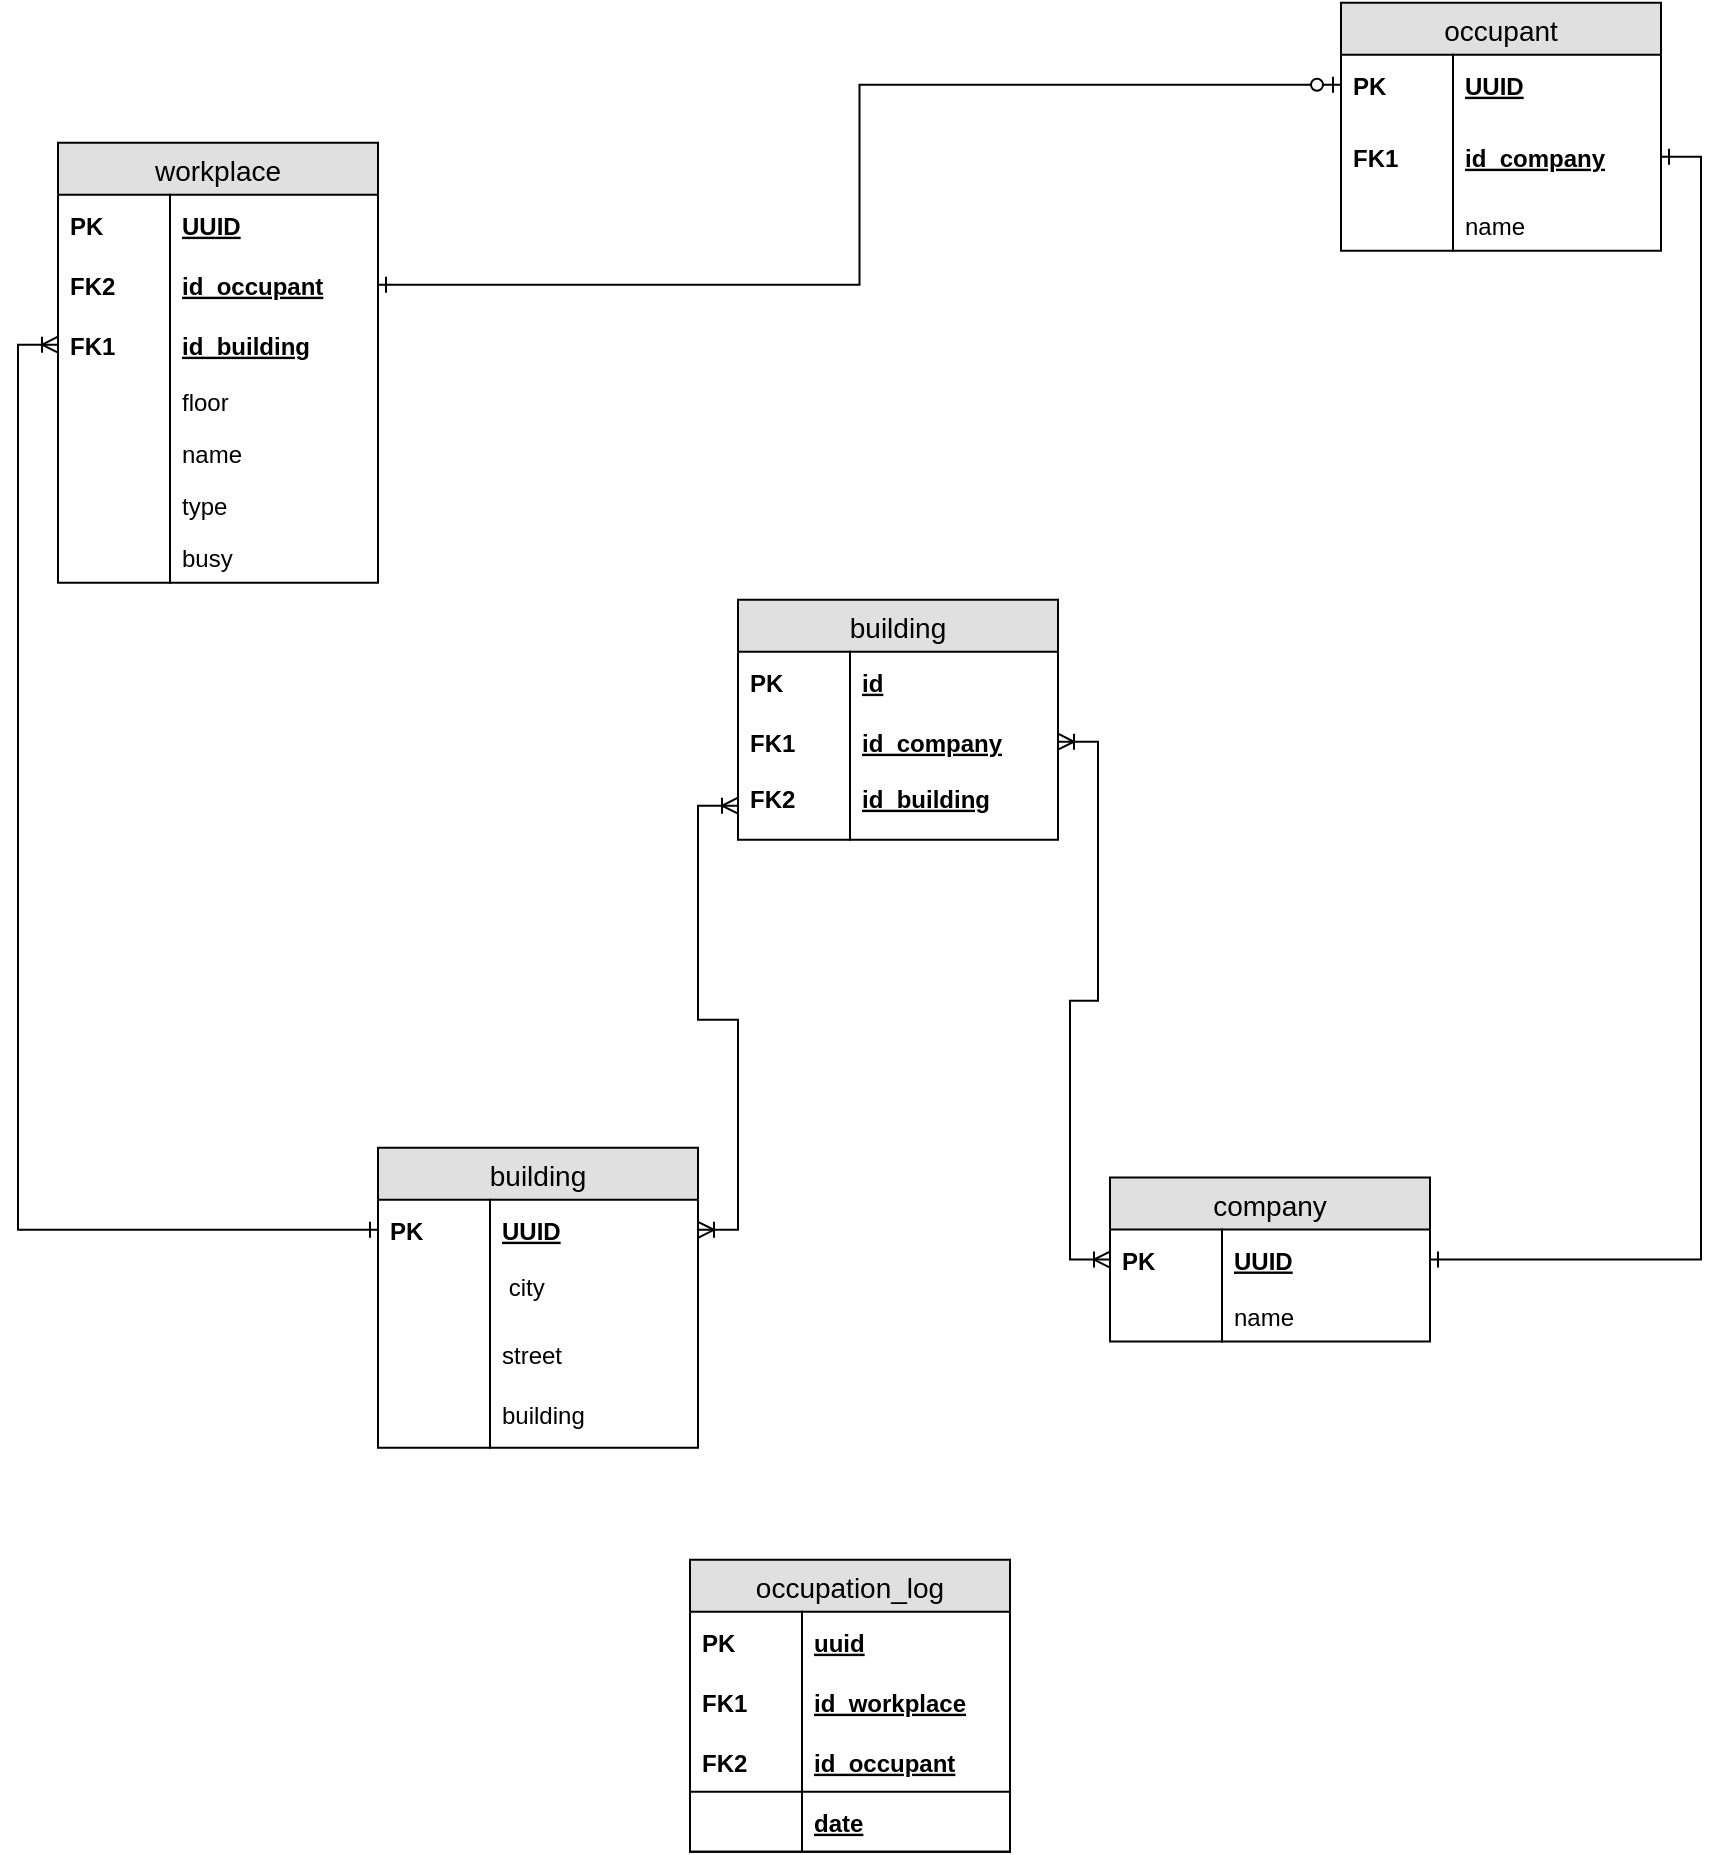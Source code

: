 <mxfile pages="1" version="11.2.2" type="github"><diagram name="Page-1" id="efa7a0a1-bf9b-a30e-e6df-94a7791c09e9"><mxGraphModel dx="984" dy="1058" grid="1" gridSize="10" guides="1" tooltips="1" connect="1" arrows="1" fold="1" page="1" pageScale="1" pageWidth="826" pageHeight="1169" background="#ffffff" math="0" shadow="0"><root><mxCell id="0"/><mxCell id="1" parent="0"/><mxCell id="v-_aELSgrAsVjUk6E0nn-134" value="company" style="swimlane;fontStyle=0;childLayout=stackLayout;horizontal=1;startSize=26;fillColor=#e0e0e0;horizontalStack=0;resizeParent=1;resizeParentMax=0;resizeLast=0;collapsible=1;marginBottom=0;swimlaneFillColor=#ffffff;align=center;fontSize=14;" parent="1" vertex="1"><mxGeometry x="686" y="598.765" width="160" height="82" as="geometry"/></mxCell><mxCell id="v-_aELSgrAsVjUk6E0nn-135" value="UUID" style="shape=partialRectangle;top=0;left=0;right=0;bottom=0;align=left;verticalAlign=middle;fillColor=none;spacingLeft=60;spacingRight=4;overflow=hidden;rotatable=0;points=[[0,0.5],[1,0.5]];portConstraint=eastwest;dropTarget=0;fontStyle=5;fontSize=12;" parent="v-_aELSgrAsVjUk6E0nn-134" vertex="1"><mxGeometry y="26" width="160" height="30" as="geometry"/></mxCell><mxCell id="v-_aELSgrAsVjUk6E0nn-136" value="PK" style="shape=partialRectangle;fontStyle=1;top=0;left=0;bottom=0;fillColor=none;align=left;verticalAlign=middle;spacingLeft=4;spacingRight=4;overflow=hidden;rotatable=0;points=[];portConstraint=eastwest;part=1;fontSize=12;" parent="v-_aELSgrAsVjUk6E0nn-135" vertex="1" connectable="0"><mxGeometry width="56" height="30" as="geometry"/></mxCell><mxCell id="v-_aELSgrAsVjUk6E0nn-139" value="name" style="shape=partialRectangle;top=0;left=0;right=0;bottom=0;align=left;verticalAlign=top;fillColor=none;spacingLeft=60;spacingRight=4;overflow=hidden;rotatable=0;points=[[0,0.5],[1,0.5]];portConstraint=eastwest;dropTarget=0;fontSize=12;" parent="v-_aELSgrAsVjUk6E0nn-134" vertex="1"><mxGeometry y="56" width="160" height="26" as="geometry"/></mxCell><mxCell id="v-_aELSgrAsVjUk6E0nn-140" value="" style="shape=partialRectangle;top=0;left=0;bottom=0;fillColor=none;align=left;verticalAlign=top;spacingLeft=4;spacingRight=4;overflow=hidden;rotatable=0;points=[];portConstraint=eastwest;part=1;fontSize=12;" parent="v-_aELSgrAsVjUk6E0nn-139" vertex="1" connectable="0"><mxGeometry width="56" height="26" as="geometry"/></mxCell><mxCell id="v-_aELSgrAsVjUk6E0nn-225" value="occupant" style="swimlane;fontStyle=0;childLayout=stackLayout;horizontal=1;startSize=26;fillColor=#e0e0e0;horizontalStack=0;resizeParent=1;resizeParentMax=0;resizeLast=0;collapsible=1;marginBottom=0;swimlaneFillColor=#ffffff;align=center;fontSize=14;" parent="1" vertex="1"><mxGeometry x="801.5" y="11.353" width="160" height="124" as="geometry"/></mxCell><mxCell id="v-_aELSgrAsVjUk6E0nn-226" value="UUID" style="shape=partialRectangle;top=0;left=0;right=0;bottom=0;align=left;verticalAlign=middle;fillColor=none;spacingLeft=60;spacingRight=4;overflow=hidden;rotatable=0;points=[[0,0.5],[1,0.5]];portConstraint=eastwest;dropTarget=0;fontStyle=5;fontSize=12;" parent="v-_aELSgrAsVjUk6E0nn-225" vertex="1"><mxGeometry y="26" width="160" height="30" as="geometry"/></mxCell><mxCell id="v-_aELSgrAsVjUk6E0nn-227" value="PK" style="shape=partialRectangle;fontStyle=1;top=0;left=0;bottom=0;fillColor=none;align=left;verticalAlign=middle;spacingLeft=4;spacingRight=4;overflow=hidden;rotatable=0;points=[];portConstraint=eastwest;part=1;fontSize=12;" parent="v-_aELSgrAsVjUk6E0nn-226" vertex="1" connectable="0"><mxGeometry width="56" height="30" as="geometry"/></mxCell><mxCell id="v-_aELSgrAsVjUk6E0nn-280" value="id_company" style="shape=partialRectangle;top=0;left=0;right=0;bottom=0;align=left;verticalAlign=middle;fillColor=none;spacingLeft=60;spacingRight=4;overflow=hidden;rotatable=0;points=[[0,0.5],[1,0.5]];portConstraint=eastwest;dropTarget=0;fontStyle=5;fontSize=12;" parent="v-_aELSgrAsVjUk6E0nn-225" vertex="1"><mxGeometry y="56" width="160" height="42" as="geometry"/></mxCell><mxCell id="v-_aELSgrAsVjUk6E0nn-281" value="FK1" style="shape=partialRectangle;fontStyle=1;top=0;left=0;bottom=0;fillColor=none;align=left;verticalAlign=middle;spacingLeft=4;spacingRight=4;overflow=hidden;rotatable=0;points=[];portConstraint=eastwest;part=1;fontSize=12;" parent="v-_aELSgrAsVjUk6E0nn-280" vertex="1" connectable="0"><mxGeometry width="56" height="42" as="geometry"/></mxCell><mxCell id="v-_aELSgrAsVjUk6E0nn-230" value="name" style="shape=partialRectangle;top=0;left=0;right=0;bottom=0;align=left;verticalAlign=top;fillColor=none;spacingLeft=60;spacingRight=4;overflow=hidden;rotatable=0;points=[[0,0.5],[1,0.5]];portConstraint=eastwest;dropTarget=0;fontSize=12;" parent="v-_aELSgrAsVjUk6E0nn-225" vertex="1"><mxGeometry y="98" width="160" height="26" as="geometry"/></mxCell><mxCell id="v-_aELSgrAsVjUk6E0nn-231" value="" style="shape=partialRectangle;top=0;left=0;bottom=0;fillColor=none;align=left;verticalAlign=top;spacingLeft=4;spacingRight=4;overflow=hidden;rotatable=0;points=[];portConstraint=eastwest;part=1;fontSize=12;" parent="v-_aELSgrAsVjUk6E0nn-230" vertex="1" connectable="0"><mxGeometry width="56" height="26" as="geometry"/></mxCell><mxCell id="v-_aELSgrAsVjUk6E0nn-232" value="occupation_log" style="swimlane;fontStyle=0;childLayout=stackLayout;horizontal=1;startSize=26;fillColor=#e0e0e0;horizontalStack=0;resizeParent=1;resizeParentMax=0;resizeLast=0;collapsible=1;marginBottom=0;swimlaneFillColor=#ffffff;align=center;fontSize=14;" parent="1" vertex="1"><mxGeometry x="476" y="789.853" width="160" height="146" as="geometry"/></mxCell><mxCell id="v-_aELSgrAsVjUk6E0nn-233" value="uuid" style="shape=partialRectangle;top=0;left=0;right=0;bottom=0;align=left;verticalAlign=middle;fillColor=none;spacingLeft=60;spacingRight=4;overflow=hidden;rotatable=0;points=[[0,0.5],[1,0.5]];portConstraint=eastwest;dropTarget=0;fontStyle=5;fontSize=12;" parent="v-_aELSgrAsVjUk6E0nn-232" vertex="1"><mxGeometry y="26" width="160" height="30" as="geometry"/></mxCell><mxCell id="v-_aELSgrAsVjUk6E0nn-234" value="PK" style="shape=partialRectangle;fontStyle=1;top=0;left=0;bottom=0;fillColor=none;align=left;verticalAlign=middle;spacingLeft=4;spacingRight=4;overflow=hidden;rotatable=0;points=[];portConstraint=eastwest;part=1;fontSize=12;" parent="v-_aELSgrAsVjUk6E0nn-233" vertex="1" connectable="0"><mxGeometry width="56" height="30" as="geometry"/></mxCell><mxCell id="v-_aELSgrAsVjUk6E0nn-235" value="id_workplace" style="shape=partialRectangle;top=0;left=0;right=0;bottom=0;align=left;verticalAlign=middle;fillColor=none;spacingLeft=60;spacingRight=4;overflow=hidden;rotatable=0;points=[[0,0.5],[1,0.5]];portConstraint=eastwest;dropTarget=0;fontStyle=5;fontSize=12;" parent="v-_aELSgrAsVjUk6E0nn-232" vertex="1"><mxGeometry y="56" width="160" height="30" as="geometry"/></mxCell><mxCell id="v-_aELSgrAsVjUk6E0nn-236" value="FK1" style="shape=partialRectangle;fontStyle=1;top=0;left=0;bottom=0;fillColor=none;align=left;verticalAlign=middle;spacingLeft=4;spacingRight=4;overflow=hidden;rotatable=0;points=[];portConstraint=eastwest;part=1;fontSize=12;" parent="v-_aELSgrAsVjUk6E0nn-235" vertex="1" connectable="0"><mxGeometry width="56" height="30" as="geometry"/></mxCell><mxCell id="v-_aELSgrAsVjUk6E0nn-268" value="id_occupant" style="shape=partialRectangle;top=0;left=0;right=0;bottom=1;align=left;verticalAlign=middle;fillColor=none;spacingLeft=60;spacingRight=4;overflow=hidden;rotatable=0;points=[[0,0.5],[1,0.5]];portConstraint=eastwest;dropTarget=0;fontStyle=5;fontSize=12;" parent="v-_aELSgrAsVjUk6E0nn-232" vertex="1"><mxGeometry y="86" width="160" height="30" as="geometry"/></mxCell><mxCell id="v-_aELSgrAsVjUk6E0nn-269" value="FK2" style="shape=partialRectangle;fontStyle=1;top=0;left=0;bottom=0;fillColor=none;align=left;verticalAlign=middle;spacingLeft=4;spacingRight=4;overflow=hidden;rotatable=0;points=[];portConstraint=eastwest;part=1;fontSize=12;" parent="v-_aELSgrAsVjUk6E0nn-268" vertex="1" connectable="0"><mxGeometry width="56" height="30" as="geometry"/></mxCell><mxCell id="v-_aELSgrAsVjUk6E0nn-277" value="date" style="shape=partialRectangle;top=0;left=0;right=0;bottom=1;align=left;verticalAlign=middle;fillColor=none;spacingLeft=60;spacingRight=4;overflow=hidden;rotatable=0;points=[[0,0.5],[1,0.5]];portConstraint=eastwest;dropTarget=0;fontStyle=5;fontSize=12;" parent="v-_aELSgrAsVjUk6E0nn-232" vertex="1"><mxGeometry y="116" width="160" height="30" as="geometry"/></mxCell><mxCell id="v-_aELSgrAsVjUk6E0nn-278" value="" style="shape=partialRectangle;fontStyle=1;top=0;left=0;bottom=0;fillColor=none;align=left;verticalAlign=middle;spacingLeft=4;spacingRight=4;overflow=hidden;rotatable=0;points=[];portConstraint=eastwest;part=1;fontSize=12;" parent="v-_aELSgrAsVjUk6E0nn-277" vertex="1" connectable="0"><mxGeometry width="56" height="30" as="geometry"/></mxCell><mxCell id="v-_aELSgrAsVjUk6E0nn-239" value="workplace" style="swimlane;fontStyle=0;childLayout=stackLayout;horizontal=1;startSize=26;fillColor=#e0e0e0;horizontalStack=0;resizeParent=1;resizeParentMax=0;resizeLast=0;collapsible=1;marginBottom=0;swimlaneFillColor=#ffffff;align=center;fontSize=14;" parent="1" vertex="1"><mxGeometry x="160" y="81.353" width="160" height="220" as="geometry"/></mxCell><mxCell id="v-_aELSgrAsVjUk6E0nn-240" value="UUID" style="shape=partialRectangle;top=0;left=0;right=0;bottom=0;align=left;verticalAlign=middle;fillColor=none;spacingLeft=60;spacingRight=4;overflow=hidden;rotatable=0;points=[[0,0.5],[1,0.5]];portConstraint=eastwest;dropTarget=0;fontStyle=5;fontSize=12;" parent="v-_aELSgrAsVjUk6E0nn-239" vertex="1"><mxGeometry y="26" width="160" height="30" as="geometry"/></mxCell><mxCell id="v-_aELSgrAsVjUk6E0nn-241" value="PK" style="shape=partialRectangle;fontStyle=1;top=0;left=0;bottom=0;fillColor=none;align=left;verticalAlign=middle;spacingLeft=4;spacingRight=4;overflow=hidden;rotatable=0;points=[];portConstraint=eastwest;part=1;fontSize=12;" parent="v-_aELSgrAsVjUk6E0nn-240" vertex="1" connectable="0"><mxGeometry width="56" height="30" as="geometry"/></mxCell><mxCell id="J4veTTMNIJ62vQhjHKyj-23" value="id_occupant" style="shape=partialRectangle;top=0;left=0;right=0;bottom=0;align=left;verticalAlign=middle;fillColor=none;spacingLeft=60;spacingRight=4;overflow=hidden;rotatable=0;points=[[0,0.5],[1,0.5]];portConstraint=eastwest;dropTarget=0;fontStyle=5;fontSize=12;" parent="v-_aELSgrAsVjUk6E0nn-239" vertex="1"><mxGeometry y="56" width="160" height="30" as="geometry"/></mxCell><mxCell id="J4veTTMNIJ62vQhjHKyj-24" value="FK2" style="shape=partialRectangle;fontStyle=1;top=0;left=0;bottom=0;fillColor=none;align=left;verticalAlign=middle;spacingLeft=4;spacingRight=4;overflow=hidden;rotatable=0;points=[];portConstraint=eastwest;part=1;fontSize=12;" parent="J4veTTMNIJ62vQhjHKyj-23" vertex="1" connectable="0"><mxGeometry width="56" height="30" as="geometry"/></mxCell><mxCell id="v-_aELSgrAsVjUk6E0nn-242" value="id_building" style="shape=partialRectangle;top=0;left=0;right=0;bottom=0;align=left;verticalAlign=middle;fillColor=none;spacingLeft=60;spacingRight=4;overflow=hidden;rotatable=0;points=[[0,0.5],[1,0.5]];portConstraint=eastwest;dropTarget=0;fontStyle=5;fontSize=12;" parent="v-_aELSgrAsVjUk6E0nn-239" vertex="1"><mxGeometry y="86" width="160" height="30" as="geometry"/></mxCell><mxCell id="v-_aELSgrAsVjUk6E0nn-243" value="FK1" style="shape=partialRectangle;fontStyle=1;top=0;left=0;bottom=0;fillColor=none;align=left;verticalAlign=middle;spacingLeft=4;spacingRight=4;overflow=hidden;rotatable=0;points=[];portConstraint=eastwest;part=1;fontSize=12;" parent="v-_aELSgrAsVjUk6E0nn-242" vertex="1" connectable="0"><mxGeometry width="56" height="30" as="geometry"/></mxCell><mxCell id="v-_aELSgrAsVjUk6E0nn-266" value="floor" style="shape=partialRectangle;top=0;left=0;right=0;bottom=0;align=left;verticalAlign=top;fillColor=none;spacingLeft=60;spacingRight=4;overflow=hidden;rotatable=0;points=[[0,0.5],[1,0.5]];portConstraint=eastwest;dropTarget=0;fontSize=12;" parent="v-_aELSgrAsVjUk6E0nn-239" vertex="1"><mxGeometry y="116" width="160" height="26" as="geometry"/></mxCell><mxCell id="v-_aELSgrAsVjUk6E0nn-267" value="" style="shape=partialRectangle;top=0;left=0;bottom=0;fillColor=none;align=left;verticalAlign=top;spacingLeft=4;spacingRight=4;overflow=hidden;rotatable=0;points=[];portConstraint=eastwest;part=1;fontSize=12;" parent="v-_aELSgrAsVjUk6E0nn-266" vertex="1" connectable="0"><mxGeometry width="56" height="26" as="geometry"/></mxCell><mxCell id="v-_aELSgrAsVjUk6E0nn-244" value="name" style="shape=partialRectangle;top=0;left=0;right=0;bottom=0;align=left;verticalAlign=top;fillColor=none;spacingLeft=60;spacingRight=4;overflow=hidden;rotatable=0;points=[[0,0.5],[1,0.5]];portConstraint=eastwest;dropTarget=0;fontSize=12;" parent="v-_aELSgrAsVjUk6E0nn-239" vertex="1"><mxGeometry y="142" width="160" height="26" as="geometry"/></mxCell><mxCell id="v-_aELSgrAsVjUk6E0nn-245" value="" style="shape=partialRectangle;top=0;left=0;bottom=0;fillColor=none;align=left;verticalAlign=top;spacingLeft=4;spacingRight=4;overflow=hidden;rotatable=0;points=[];portConstraint=eastwest;part=1;fontSize=12;" parent="v-_aELSgrAsVjUk6E0nn-244" vertex="1" connectable="0"><mxGeometry width="56" height="26" as="geometry"/></mxCell><mxCell id="v-_aELSgrAsVjUk6E0nn-264" value="type" style="shape=partialRectangle;top=0;left=0;right=0;bottom=0;align=left;verticalAlign=top;fillColor=none;spacingLeft=60;spacingRight=4;overflow=hidden;rotatable=0;points=[[0,0.5],[1,0.5]];portConstraint=eastwest;dropTarget=0;fontSize=12;" parent="v-_aELSgrAsVjUk6E0nn-239" vertex="1"><mxGeometry y="168" width="160" height="26" as="geometry"/></mxCell><mxCell id="v-_aELSgrAsVjUk6E0nn-265" value="" style="shape=partialRectangle;top=0;left=0;bottom=0;fillColor=none;align=left;verticalAlign=top;spacingLeft=4;spacingRight=4;overflow=hidden;rotatable=0;points=[];portConstraint=eastwest;part=1;fontSize=12;" parent="v-_aELSgrAsVjUk6E0nn-264" vertex="1" connectable="0"><mxGeometry width="56" height="26" as="geometry"/></mxCell><mxCell id="J4veTTMNIJ62vQhjHKyj-1" value="busy" style="shape=partialRectangle;top=0;left=0;right=0;bottom=0;align=left;verticalAlign=top;fillColor=none;spacingLeft=60;spacingRight=4;overflow=hidden;rotatable=0;points=[[0,0.5],[1,0.5]];portConstraint=eastwest;dropTarget=0;fontSize=12;" parent="v-_aELSgrAsVjUk6E0nn-239" vertex="1"><mxGeometry y="194" width="160" height="26" as="geometry"/></mxCell><mxCell id="J4veTTMNIJ62vQhjHKyj-2" value="" style="shape=partialRectangle;top=0;left=0;bottom=0;fillColor=none;align=left;verticalAlign=top;spacingLeft=4;spacingRight=4;overflow=hidden;rotatable=0;points=[];portConstraint=eastwest;part=1;fontSize=12;" parent="J4veTTMNIJ62vQhjHKyj-1" vertex="1" connectable="0"><mxGeometry width="56" height="26" as="geometry"/></mxCell><mxCell id="v-_aELSgrAsVjUk6E0nn-246" value="building" style="swimlane;fontStyle=0;childLayout=stackLayout;horizontal=1;startSize=26;fillColor=#e0e0e0;horizontalStack=0;resizeParent=1;resizeParentMax=0;resizeLast=0;collapsible=1;marginBottom=0;swimlaneFillColor=#ffffff;align=center;fontSize=14;" parent="1" vertex="1"><mxGeometry x="320" y="583.853" width="160" height="150" as="geometry"/></mxCell><mxCell id="v-_aELSgrAsVjUk6E0nn-247" value="UUID" style="shape=partialRectangle;top=0;left=0;right=0;bottom=0;align=left;verticalAlign=middle;fillColor=none;spacingLeft=60;spacingRight=4;overflow=hidden;rotatable=0;points=[[0,0.5],[1,0.5]];portConstraint=eastwest;dropTarget=0;fontStyle=5;fontSize=12;" parent="v-_aELSgrAsVjUk6E0nn-246" vertex="1"><mxGeometry y="26" width="160" height="30" as="geometry"/></mxCell><mxCell id="v-_aELSgrAsVjUk6E0nn-248" value="PK" style="shape=partialRectangle;fontStyle=1;top=0;left=0;bottom=0;fillColor=none;align=left;verticalAlign=middle;spacingLeft=4;spacingRight=4;overflow=hidden;rotatable=0;points=[];portConstraint=eastwest;part=1;fontSize=12;" parent="v-_aELSgrAsVjUk6E0nn-247" vertex="1" connectable="0"><mxGeometry width="56" height="30" as="geometry"/></mxCell><mxCell id="v-_aELSgrAsVjUk6E0nn-251" value=" city&#10;" style="shape=partialRectangle;top=0;left=0;right=0;bottom=0;align=left;verticalAlign=top;fillColor=none;spacingLeft=60;spacingRight=4;overflow=hidden;rotatable=0;points=[[0,0.5],[1,0.5]];portConstraint=eastwest;dropTarget=0;fontSize=12;" parent="v-_aELSgrAsVjUk6E0nn-246" vertex="1"><mxGeometry y="56" width="160" height="34" as="geometry"/></mxCell><mxCell id="v-_aELSgrAsVjUk6E0nn-252" value="" style="shape=partialRectangle;top=0;left=0;bottom=0;fillColor=none;align=left;verticalAlign=top;spacingLeft=4;spacingRight=4;overflow=hidden;rotatable=0;points=[];portConstraint=eastwest;part=1;fontSize=12;" parent="v-_aELSgrAsVjUk6E0nn-251" vertex="1" connectable="0"><mxGeometry width="56" height="34" as="geometry"/></mxCell><mxCell id="v-_aELSgrAsVjUk6E0nn-258" value="street" style="shape=partialRectangle;top=0;left=0;right=0;bottom=0;align=left;verticalAlign=top;fillColor=none;spacingLeft=60;spacingRight=4;overflow=hidden;rotatable=0;points=[[0,0.5],[1,0.5]];portConstraint=eastwest;dropTarget=0;fontSize=12;" parent="v-_aELSgrAsVjUk6E0nn-246" vertex="1"><mxGeometry y="90" width="160" height="30" as="geometry"/></mxCell><mxCell id="v-_aELSgrAsVjUk6E0nn-259" value="" style="shape=partialRectangle;top=0;left=0;bottom=0;fillColor=none;align=left;verticalAlign=top;spacingLeft=4;spacingRight=4;overflow=hidden;rotatable=0;points=[];portConstraint=eastwest;part=1;fontSize=12;" parent="v-_aELSgrAsVjUk6E0nn-258" vertex="1" connectable="0"><mxGeometry width="56" height="30" as="geometry"/></mxCell><mxCell id="v-_aELSgrAsVjUk6E0nn-260" value="building" style="shape=partialRectangle;top=0;left=0;right=0;bottom=0;align=left;verticalAlign=top;fillColor=none;spacingLeft=60;spacingRight=4;overflow=hidden;rotatable=0;points=[[0,0.5],[1,0.5]];portConstraint=eastwest;dropTarget=0;fontSize=12;" parent="v-_aELSgrAsVjUk6E0nn-246" vertex="1"><mxGeometry y="120" width="160" height="30" as="geometry"/></mxCell><mxCell id="v-_aELSgrAsVjUk6E0nn-261" value="" style="shape=partialRectangle;top=0;left=0;bottom=0;fillColor=none;align=left;verticalAlign=top;spacingLeft=4;spacingRight=4;overflow=hidden;rotatable=0;points=[];portConstraint=eastwest;part=1;fontSize=12;" parent="v-_aELSgrAsVjUk6E0nn-260" vertex="1" connectable="0"><mxGeometry width="56" height="30" as="geometry"/></mxCell><mxCell id="v-_aELSgrAsVjUk6E0nn-275" style="edgeStyle=orthogonalEdgeStyle;rounded=0;orthogonalLoop=1;jettySize=auto;html=1;exitX=0;exitY=0.5;exitDx=0;exitDy=0;entryX=0;entryY=0.5;entryDx=0;entryDy=0;startArrow=ERoneToMany;startFill=0;endArrow=ERone;endFill=0;" parent="1" source="v-_aELSgrAsVjUk6E0nn-242" target="v-_aELSgrAsVjUk6E0nn-247" edge="1"><mxGeometry relative="1" as="geometry"/></mxCell><mxCell id="v-_aELSgrAsVjUk6E0nn-279" style="edgeStyle=orthogonalEdgeStyle;rounded=0;orthogonalLoop=1;jettySize=auto;html=1;exitX=0;exitY=0.5;exitDx=0;exitDy=0;entryX=1;entryY=0.5;entryDx=0;entryDy=0;startArrow=ERoneToMany;startFill=0;endArrow=ERoneToMany;endFill=0;" parent="1" source="v-_aELSgrAsVjUk6E0nn-135" target="J4veTTMNIJ62vQhjHKyj-6" edge="1"><mxGeometry relative="1" as="geometry"><mxPoint x="395.824" y="341.5" as="sourcePoint"/><mxPoint x="629.941" y="86.206" as="targetPoint"/></mxGeometry></mxCell><mxCell id="v-_aELSgrAsVjUk6E0nn-283" style="edgeStyle=orthogonalEdgeStyle;rounded=0;orthogonalLoop=1;jettySize=auto;html=1;exitX=1;exitY=0.5;exitDx=0;exitDy=0;entryX=1;entryY=0.5;entryDx=0;entryDy=0;startArrow=ERone;startFill=0;endArrow=ERone;endFill=0;" parent="1" source="v-_aELSgrAsVjUk6E0nn-280" target="v-_aELSgrAsVjUk6E0nn-135" edge="1"><mxGeometry relative="1" as="geometry"><mxPoint x="1376.059" y="248.882" as="sourcePoint"/><mxPoint x="1090.176" y="732.412" as="targetPoint"/></mxGeometry></mxCell><mxCell id="J4veTTMNIJ62vQhjHKyj-3" value="building" style="swimlane;fontStyle=0;childLayout=stackLayout;horizontal=1;startSize=26;fillColor=#e0e0e0;horizontalStack=0;resizeParent=1;resizeParentMax=0;resizeLast=0;collapsible=1;marginBottom=0;swimlaneFillColor=#ffffff;align=center;fontSize=14;" parent="1" vertex="1"><mxGeometry x="500" y="309.853" width="160" height="120" as="geometry"/></mxCell><mxCell id="J4veTTMNIJ62vQhjHKyj-4" value="id" style="shape=partialRectangle;top=0;left=0;right=0;bottom=0;align=left;verticalAlign=middle;fillColor=none;spacingLeft=60;spacingRight=4;overflow=hidden;rotatable=0;points=[[0,0.5],[1,0.5]];portConstraint=eastwest;dropTarget=0;fontStyle=5;fontSize=12;" parent="J4veTTMNIJ62vQhjHKyj-3" vertex="1"><mxGeometry y="26" width="160" height="30" as="geometry"/></mxCell><mxCell id="J4veTTMNIJ62vQhjHKyj-5" value="PK" style="shape=partialRectangle;fontStyle=1;top=0;left=0;bottom=0;fillColor=none;align=left;verticalAlign=middle;spacingLeft=4;spacingRight=4;overflow=hidden;rotatable=0;points=[];portConstraint=eastwest;part=1;fontSize=12;" parent="J4veTTMNIJ62vQhjHKyj-4" vertex="1" connectable="0"><mxGeometry width="56" height="30" as="geometry"/></mxCell><mxCell id="J4veTTMNIJ62vQhjHKyj-6" value="id_company" style="shape=partialRectangle;top=0;left=0;right=0;bottom=1;align=left;verticalAlign=middle;fillColor=none;spacingLeft=60;spacingRight=4;overflow=hidden;rotatable=0;points=[[0,0.5],[1,0.5]];portConstraint=eastwest;dropTarget=0;fontStyle=5;fontSize=12;strokeColor=none;" parent="J4veTTMNIJ62vQhjHKyj-3" vertex="1"><mxGeometry y="56" width="160" height="30" as="geometry"/></mxCell><mxCell id="J4veTTMNIJ62vQhjHKyj-7" value="FK1" style="shape=partialRectangle;fontStyle=1;top=0;left=0;bottom=0;fillColor=none;align=left;verticalAlign=middle;spacingLeft=4;spacingRight=4;overflow=hidden;rotatable=0;points=[];portConstraint=eastwest;part=1;fontSize=12;" parent="J4veTTMNIJ62vQhjHKyj-6" vertex="1" connectable="0"><mxGeometry width="56" height="30" as="geometry"/></mxCell><mxCell id="J4veTTMNIJ62vQhjHKyj-8" value="id_building" style="shape=partialRectangle;top=0;left=0;right=0;bottom=0;align=left;verticalAlign=top;fillColor=none;spacingLeft=60;spacingRight=4;overflow=hidden;rotatable=0;points=[[0,0.5],[1,0.5]];portConstraint=eastwest;dropTarget=0;fontSize=12;strokeColor=#000000;fontStyle=5" parent="J4veTTMNIJ62vQhjHKyj-3" vertex="1"><mxGeometry y="86" width="160" height="34" as="geometry"/></mxCell><mxCell id="J4veTTMNIJ62vQhjHKyj-9" value="FK2" style="shape=partialRectangle;top=0;left=0;bottom=0;fillColor=none;align=left;verticalAlign=top;spacingLeft=4;spacingRight=4;overflow=hidden;rotatable=0;points=[];portConstraint=eastwest;part=1;fontSize=12;fontStyle=1" parent="J4veTTMNIJ62vQhjHKyj-8" vertex="1" connectable="0"><mxGeometry width="56" height="34" as="geometry"/></mxCell><mxCell id="J4veTTMNIJ62vQhjHKyj-14" style="edgeStyle=orthogonalEdgeStyle;rounded=0;orthogonalLoop=1;jettySize=auto;html=1;entryX=0;entryY=0.5;entryDx=0;entryDy=0;endArrow=ERoneToMany;endFill=0;startArrow=ERoneToMany;startFill=0;" parent="1" source="v-_aELSgrAsVjUk6E0nn-247" target="J4veTTMNIJ62vQhjHKyj-8" edge="1"><mxGeometry relative="1" as="geometry"/></mxCell><mxCell id="J4veTTMNIJ62vQhjHKyj-25" style="edgeStyle=orthogonalEdgeStyle;rounded=0;orthogonalLoop=1;jettySize=auto;html=1;exitX=1;exitY=0.5;exitDx=0;exitDy=0;entryX=0;entryY=0.5;entryDx=0;entryDy=0;startArrow=ERone;startFill=0;endArrow=ERzeroToOne;endFill=1;" parent="1" source="J4veTTMNIJ62vQhjHKyj-23" target="v-_aELSgrAsVjUk6E0nn-226" edge="1"><mxGeometry relative="1" as="geometry"/></mxCell></root></mxGraphModel></diagram></mxfile>